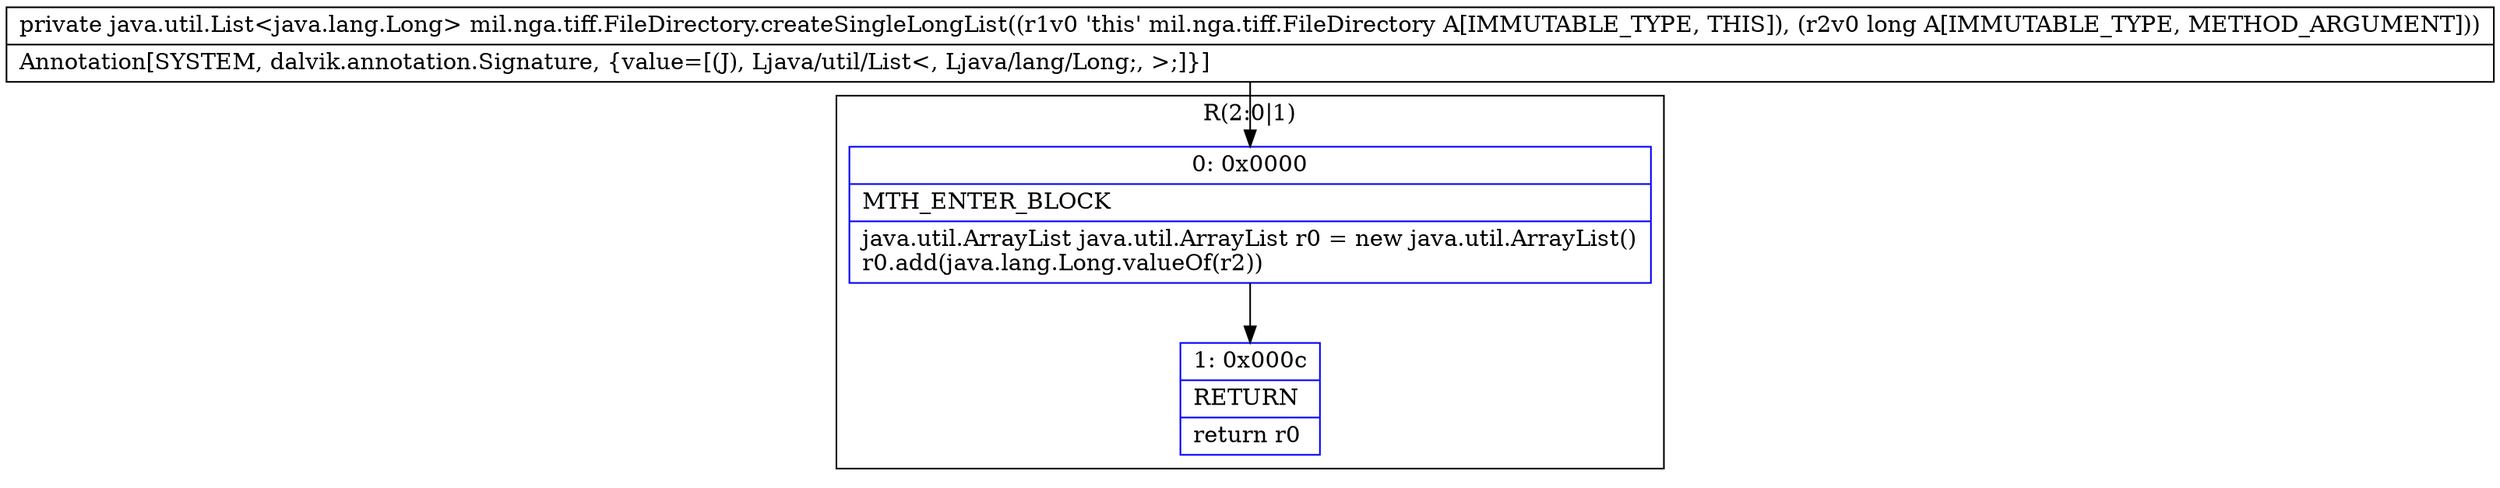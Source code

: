digraph "CFG formil.nga.tiff.FileDirectory.createSingleLongList(J)Ljava\/util\/List;" {
subgraph cluster_Region_2116581457 {
label = "R(2:0|1)";
node [shape=record,color=blue];
Node_0 [shape=record,label="{0\:\ 0x0000|MTH_ENTER_BLOCK\l|java.util.ArrayList java.util.ArrayList r0 = new java.util.ArrayList()\lr0.add(java.lang.Long.valueOf(r2))\l}"];
Node_1 [shape=record,label="{1\:\ 0x000c|RETURN\l|return r0\l}"];
}
MethodNode[shape=record,label="{private java.util.List\<java.lang.Long\> mil.nga.tiff.FileDirectory.createSingleLongList((r1v0 'this' mil.nga.tiff.FileDirectory A[IMMUTABLE_TYPE, THIS]), (r2v0 long A[IMMUTABLE_TYPE, METHOD_ARGUMENT]))  | Annotation[SYSTEM, dalvik.annotation.Signature, \{value=[(J), Ljava\/util\/List\<, Ljava\/lang\/Long;, \>;]\}]\l}"];
MethodNode -> Node_0;
Node_0 -> Node_1;
}

